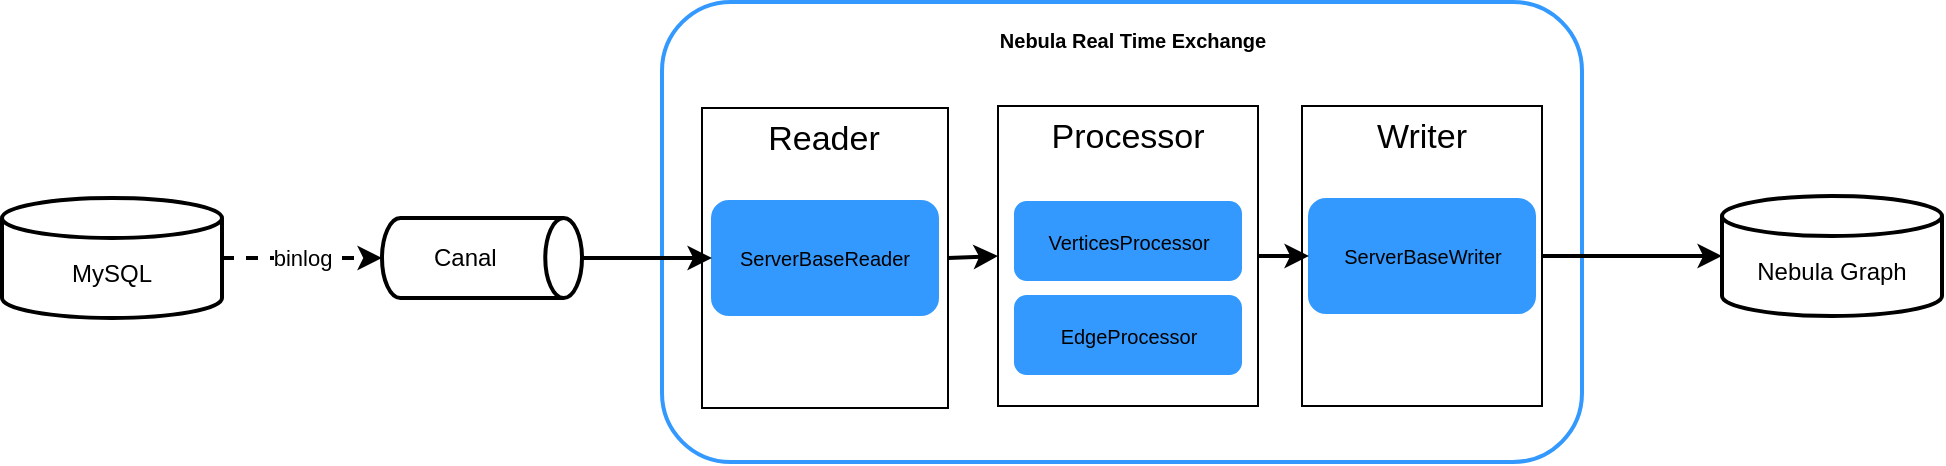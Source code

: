 <mxfile version="18.1.2" type="github">
  <diagram id="eqWuLY_z4YQiVNft02pO" name="Page-1">
    <mxGraphModel dx="2042" dy="679" grid="1" gridSize="10" guides="1" tooltips="1" connect="1" arrows="1" fold="1" page="1" pageScale="1" pageWidth="827" pageHeight="1169" math="0" shadow="0">
      <root>
        <mxCell id="0" />
        <mxCell id="1" parent="0" />
        <mxCell id="wQNlvQCzxhob11wY_32o-38" value="" style="group" vertex="1" connectable="0" parent="1">
          <mxGeometry x="-450" y="112" width="470" height="230" as="geometry" />
        </mxCell>
        <mxCell id="wQNlvQCzxhob11wY_32o-6" value="" style="rounded=1;whiteSpace=wrap;html=1;fillColor=#FFFFFF;strokeWidth=2;strokeColor=#3399FF;" vertex="1" parent="wQNlvQCzxhob11wY_32o-38">
          <mxGeometry width="460" height="230" as="geometry" />
        </mxCell>
        <mxCell id="wQNlvQCzxhob11wY_32o-7" value="&lt;font style=&quot;font-size: 10px;&quot;&gt;Nebula Real Time Exchange&lt;/font&gt;" style="text;strokeColor=none;fillColor=none;html=1;fontSize=24;fontStyle=1;verticalAlign=middle;align=center;rounded=1;" vertex="1" parent="wQNlvQCzxhob11wY_32o-38">
          <mxGeometry x="125" width="220" height="30" as="geometry" />
        </mxCell>
        <mxCell id="wQNlvQCzxhob11wY_32o-16" value="" style="group" vertex="1" connectable="0" parent="wQNlvQCzxhob11wY_32o-38">
          <mxGeometry x="320" y="52" width="120" height="150" as="geometry" />
        </mxCell>
        <mxCell id="wQNlvQCzxhob11wY_32o-17" value="" style="group" vertex="1" connectable="0" parent="wQNlvQCzxhob11wY_32o-16">
          <mxGeometry width="120" height="150" as="geometry" />
        </mxCell>
        <mxCell id="wQNlvQCzxhob11wY_32o-18" value="" style="rounded=0;whiteSpace=wrap;html=1;fontSize=10;fillColor=#FFFFFF;" vertex="1" parent="wQNlvQCzxhob11wY_32o-17">
          <mxGeometry width="120" height="150" as="geometry" />
        </mxCell>
        <mxCell id="wQNlvQCzxhob11wY_32o-19" value="&lt;font style=&quot;font-size: 17px;&quot;&gt;Writer&lt;/font&gt;" style="rounded=0;whiteSpace=wrap;html=1;fontSize=10;fillColor=#FFFFFF;strokeWidth=0;strokeColor=none;" vertex="1" parent="wQNlvQCzxhob11wY_32o-17">
          <mxGeometry x="12" y="1" width="96" height="30" as="geometry" />
        </mxCell>
        <mxCell id="wQNlvQCzxhob11wY_32o-37" value="&lt;font style=&quot;font-size: 10px;&quot;&gt;ServerBaseWriter&lt;/font&gt;" style="rounded=1;whiteSpace=wrap;html=1;fontSize=10;strokeWidth=1;fillColor=#3399FF;strokeColor=#3399FF;" vertex="1" parent="wQNlvQCzxhob11wY_32o-17">
          <mxGeometry x="3.5" y="46.5" width="113" height="57" as="geometry" />
        </mxCell>
        <mxCell id="wQNlvQCzxhob11wY_32o-24" value="" style="group" vertex="1" connectable="0" parent="wQNlvQCzxhob11wY_32o-38">
          <mxGeometry x="168" y="52" width="130" height="150" as="geometry" />
        </mxCell>
        <mxCell id="wQNlvQCzxhob11wY_32o-25" value="" style="group" vertex="1" connectable="0" parent="wQNlvQCzxhob11wY_32o-24">
          <mxGeometry width="130" height="150" as="geometry" />
        </mxCell>
        <mxCell id="wQNlvQCzxhob11wY_32o-26" value="" style="rounded=0;whiteSpace=wrap;html=1;fontSize=10;fillColor=#FFFFFF;" vertex="1" parent="wQNlvQCzxhob11wY_32o-25">
          <mxGeometry width="130" height="150" as="geometry" />
        </mxCell>
        <mxCell id="wQNlvQCzxhob11wY_32o-27" value="&lt;font style=&quot;font-size: 17px;&quot;&gt;Processor&lt;/font&gt;" style="rounded=0;whiteSpace=wrap;html=1;fontSize=10;fillColor=#FFFFFF;strokeWidth=0;strokeColor=none;" vertex="1" parent="wQNlvQCzxhob11wY_32o-25">
          <mxGeometry x="13" y="1" width="104" height="30" as="geometry" />
        </mxCell>
        <mxCell id="wQNlvQCzxhob11wY_32o-34" value="&lt;font style=&quot;font-size: 10px;&quot;&gt;VerticesProcessor&lt;/font&gt;" style="rounded=1;whiteSpace=wrap;html=1;fontSize=10;strokeWidth=1;fillColor=#3399FF;strokeColor=#3399FF;" vertex="1" parent="wQNlvQCzxhob11wY_32o-25">
          <mxGeometry x="8.5" y="48" width="113" height="39" as="geometry" />
        </mxCell>
        <mxCell id="wQNlvQCzxhob11wY_32o-36" value="&lt;font style=&quot;font-size: 10px;&quot;&gt;EdgeProcessor&lt;/font&gt;" style="rounded=1;whiteSpace=wrap;html=1;fontSize=10;strokeWidth=1;fillColor=#3399FF;strokeColor=#3399FF;" vertex="1" parent="wQNlvQCzxhob11wY_32o-25">
          <mxGeometry x="8.5" y="95" width="113" height="39" as="geometry" />
        </mxCell>
        <mxCell id="wQNlvQCzxhob11wY_32o-28" value="" style="group" vertex="1" connectable="0" parent="wQNlvQCzxhob11wY_32o-38">
          <mxGeometry x="20" y="53" width="123" height="150" as="geometry" />
        </mxCell>
        <mxCell id="wQNlvQCzxhob11wY_32o-29" value="" style="group" vertex="1" connectable="0" parent="wQNlvQCzxhob11wY_32o-28">
          <mxGeometry width="123" height="150" as="geometry" />
        </mxCell>
        <mxCell id="wQNlvQCzxhob11wY_32o-30" value="" style="rounded=0;whiteSpace=wrap;html=1;fontSize=10;fillColor=#FFFFFF;" vertex="1" parent="wQNlvQCzxhob11wY_32o-29">
          <mxGeometry width="123.0" height="150" as="geometry" />
        </mxCell>
        <mxCell id="wQNlvQCzxhob11wY_32o-31" value="&lt;font style=&quot;font-size: 17px;&quot;&gt;Reader&lt;/font&gt;" style="rounded=0;whiteSpace=wrap;html=1;fontSize=10;fillColor=#FFFFFF;strokeWidth=0;strokeColor=none;" vertex="1" parent="wQNlvQCzxhob11wY_32o-29">
          <mxGeometry x="12.3" y="1" width="98.4" height="30" as="geometry" />
        </mxCell>
        <mxCell id="wQNlvQCzxhob11wY_32o-32" value="&lt;font style=&quot;font-size: 10px;&quot;&gt;ServerBaseReader&lt;/font&gt;" style="rounded=1;whiteSpace=wrap;html=1;fontSize=10;strokeWidth=1;fillColor=#3399FF;strokeColor=#3399FF;" vertex="1" parent="wQNlvQCzxhob11wY_32o-29">
          <mxGeometry x="5" y="46.5" width="113" height="57" as="geometry" />
        </mxCell>
        <mxCell id="wQNlvQCzxhob11wY_32o-42" value="" style="endArrow=classic;html=1;rounded=0;fontSize=17;strokeWidth=2;entryX=0;entryY=0.5;entryDx=0;entryDy=0;exitX=1;exitY=0.5;exitDx=0;exitDy=0;" edge="1" parent="wQNlvQCzxhob11wY_32o-38" source="wQNlvQCzxhob11wY_32o-30" target="wQNlvQCzxhob11wY_32o-26">
          <mxGeometry width="50" height="50" relative="1" as="geometry">
            <mxPoint x="150" y="127" as="sourcePoint" />
            <mxPoint x="70" y="65" as="targetPoint" />
          </mxGeometry>
        </mxCell>
        <mxCell id="wQNlvQCzxhob11wY_32o-43" value="" style="edgeStyle=none;rounded=0;orthogonalLoop=1;jettySize=auto;html=1;fontSize=17;strokeWidth=2;" edge="1" parent="wQNlvQCzxhob11wY_32o-38" source="wQNlvQCzxhob11wY_32o-26" target="wQNlvQCzxhob11wY_32o-37">
          <mxGeometry relative="1" as="geometry" />
        </mxCell>
        <mxCell id="wQNlvQCzxhob11wY_32o-3" value="binlog" style="edgeStyle=orthogonalEdgeStyle;rounded=0;orthogonalLoop=1;jettySize=auto;html=1;exitX=1;exitY=0.5;exitDx=0;exitDy=0;exitPerimeter=0;dashed=1;strokeWidth=2;" edge="1" parent="1" source="wQNlvQCzxhob11wY_32o-1" target="wQNlvQCzxhob11wY_32o-2">
          <mxGeometry relative="1" as="geometry" />
        </mxCell>
        <mxCell id="wQNlvQCzxhob11wY_32o-1" value="&lt;br&gt;MySQL" style="strokeWidth=2;html=1;shape=mxgraph.flowchart.database;whiteSpace=wrap;" vertex="1" parent="1">
          <mxGeometry x="-780" y="210" width="110" height="60" as="geometry" />
        </mxCell>
        <mxCell id="wQNlvQCzxhob11wY_32o-40" style="rounded=0;orthogonalLoop=1;jettySize=auto;html=1;exitX=1;exitY=0.5;exitDx=0;exitDy=0;exitPerimeter=0;fontSize=17;strokeWidth=2;" edge="1" parent="1" source="wQNlvQCzxhob11wY_32o-2" target="wQNlvQCzxhob11wY_32o-32">
          <mxGeometry relative="1" as="geometry" />
        </mxCell>
        <mxCell id="wQNlvQCzxhob11wY_32o-2" value="Canal&amp;nbsp; &amp;nbsp; &amp;nbsp;" style="strokeWidth=2;html=1;shape=mxgraph.flowchart.direct_data;whiteSpace=wrap;" vertex="1" parent="1">
          <mxGeometry x="-590" y="220" width="100" height="40" as="geometry" />
        </mxCell>
        <mxCell id="wQNlvQCzxhob11wY_32o-44" value="&lt;br&gt;Nebula Graph" style="strokeWidth=2;html=1;shape=mxgraph.flowchart.database;whiteSpace=wrap;" vertex="1" parent="1">
          <mxGeometry x="80" y="209" width="110" height="60" as="geometry" />
        </mxCell>
        <mxCell id="wQNlvQCzxhob11wY_32o-45" value="" style="edgeStyle=none;rounded=0;orthogonalLoop=1;jettySize=auto;html=1;fontSize=17;strokeWidth=2;" edge="1" parent="1" source="wQNlvQCzxhob11wY_32o-18" target="wQNlvQCzxhob11wY_32o-44">
          <mxGeometry relative="1" as="geometry" />
        </mxCell>
      </root>
    </mxGraphModel>
  </diagram>
</mxfile>
